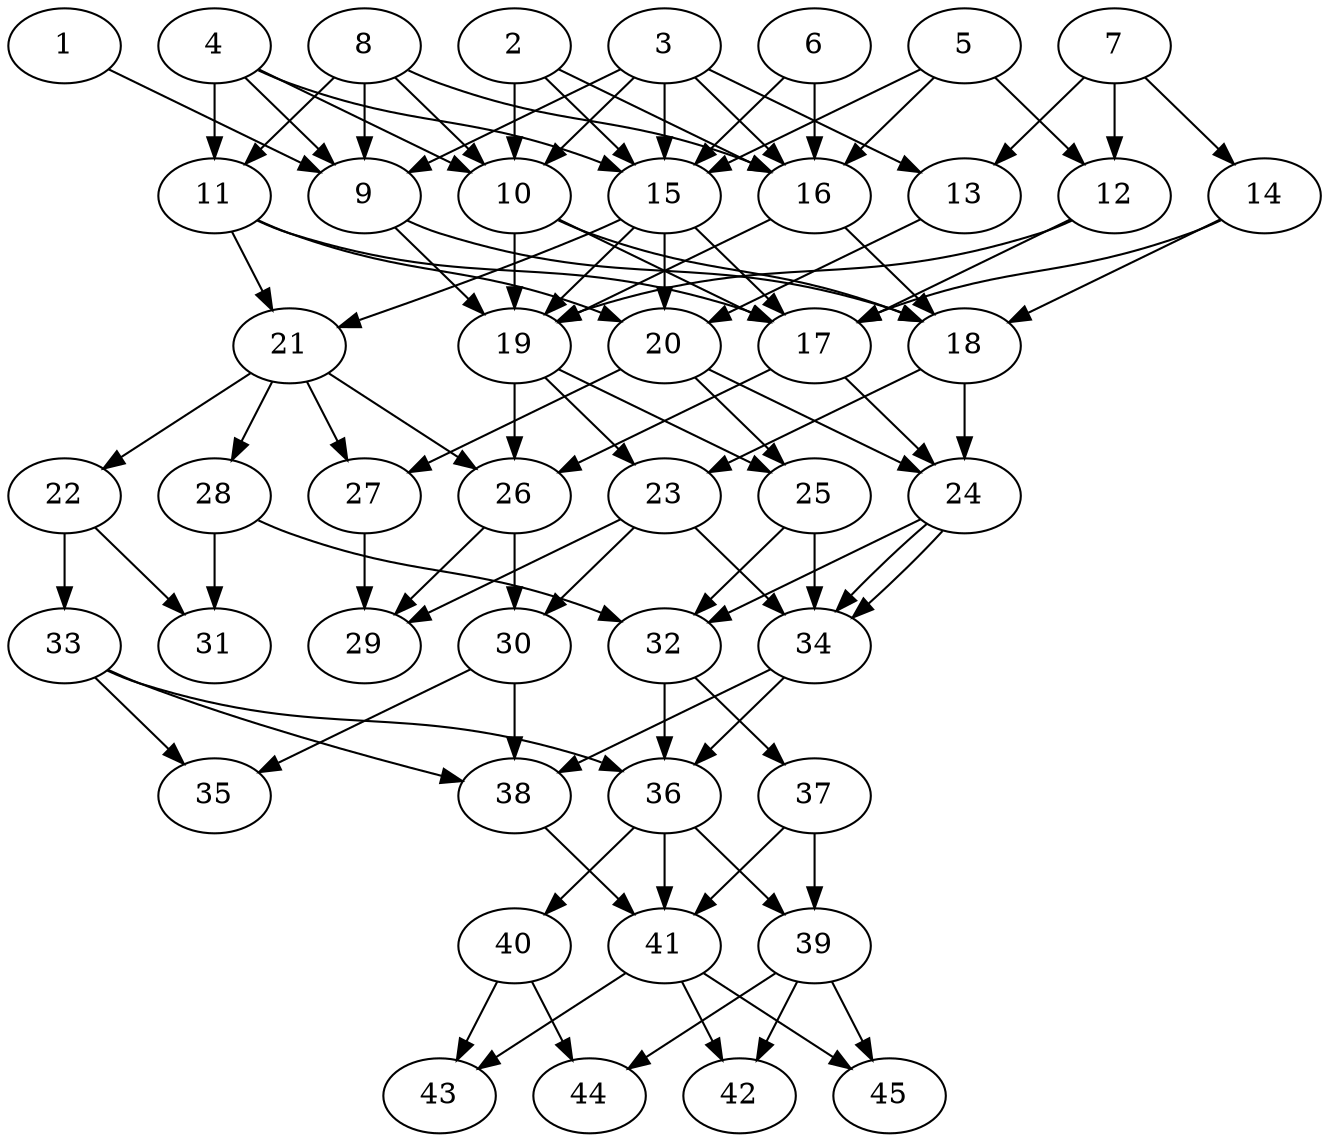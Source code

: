 // DAG automatically generated by daggen at Thu Oct  3 14:07:24 2019
// ./daggen --dot -n 45 --ccr 0.4 --fat 0.5 --regular 0.5 --density 0.7 --mindata 5242880 --maxdata 52428800 
digraph G {
  1 [size="14914560", alpha="0.14", expect_size="5965824"] 
  1 -> 9 [size ="5965824"]
  2 [size="51550720", alpha="0.11", expect_size="20620288"] 
  2 -> 10 [size ="20620288"]
  2 -> 15 [size ="20620288"]
  2 -> 16 [size ="20620288"]
  3 [size="41418240", alpha="0.00", expect_size="16567296"] 
  3 -> 9 [size ="16567296"]
  3 -> 10 [size ="16567296"]
  3 -> 13 [size ="16567296"]
  3 -> 15 [size ="16567296"]
  3 -> 16 [size ="16567296"]
  4 [size="116149760", alpha="0.16", expect_size="46459904"] 
  4 -> 9 [size ="46459904"]
  4 -> 10 [size ="46459904"]
  4 -> 11 [size ="46459904"]
  4 -> 15 [size ="46459904"]
  5 [size="113899520", alpha="0.17", expect_size="45559808"] 
  5 -> 12 [size ="45559808"]
  5 -> 15 [size ="45559808"]
  5 -> 16 [size ="45559808"]
  6 [size="48069120", alpha="0.14", expect_size="19227648"] 
  6 -> 15 [size ="19227648"]
  6 -> 16 [size ="19227648"]
  7 [size="98831360", alpha="0.15", expect_size="39532544"] 
  7 -> 12 [size ="39532544"]
  7 -> 13 [size ="39532544"]
  7 -> 14 [size ="39532544"]
  8 [size="56739840", alpha="0.14", expect_size="22695936"] 
  8 -> 9 [size ="22695936"]
  8 -> 10 [size ="22695936"]
  8 -> 11 [size ="22695936"]
  8 -> 16 [size ="22695936"]
  9 [size="53880320", alpha="0.10", expect_size="21552128"] 
  9 -> 18 [size ="21552128"]
  9 -> 19 [size ="21552128"]
  10 [size="116549120", alpha="0.13", expect_size="46619648"] 
  10 -> 17 [size ="46619648"]
  10 -> 18 [size ="46619648"]
  10 -> 19 [size ="46619648"]
  11 [size="70612480", alpha="0.19", expect_size="28244992"] 
  11 -> 17 [size ="28244992"]
  11 -> 20 [size ="28244992"]
  11 -> 21 [size ="28244992"]
  12 [size="36764160", alpha="0.19", expect_size="14705664"] 
  12 -> 17 [size ="14705664"]
  12 -> 19 [size ="14705664"]
  13 [size="100887040", alpha="0.16", expect_size="40354816"] 
  13 -> 20 [size ="40354816"]
  14 [size="102771200", alpha="0.18", expect_size="41108480"] 
  14 -> 17 [size ="41108480"]
  14 -> 18 [size ="41108480"]
  15 [size="76835840", alpha="0.17", expect_size="30734336"] 
  15 -> 17 [size ="30734336"]
  15 -> 19 [size ="30734336"]
  15 -> 20 [size ="30734336"]
  15 -> 21 [size ="30734336"]
  16 [size="58396160", alpha="0.18", expect_size="23358464"] 
  16 -> 18 [size ="23358464"]
  16 -> 19 [size ="23358464"]
  17 [size="23575040", alpha="0.15", expect_size="9430016"] 
  17 -> 24 [size ="9430016"]
  17 -> 26 [size ="9430016"]
  18 [size="110018560", alpha="0.16", expect_size="44007424"] 
  18 -> 23 [size ="44007424"]
  18 -> 24 [size ="44007424"]
  19 [size="73505280", alpha="0.06", expect_size="29402112"] 
  19 -> 23 [size ="29402112"]
  19 -> 25 [size ="29402112"]
  19 -> 26 [size ="29402112"]
  20 [size="131005440", alpha="0.00", expect_size="52402176"] 
  20 -> 24 [size ="52402176"]
  20 -> 25 [size ="52402176"]
  20 -> 27 [size ="52402176"]
  21 [size="89579520", alpha="0.16", expect_size="35831808"] 
  21 -> 22 [size ="35831808"]
  21 -> 26 [size ="35831808"]
  21 -> 27 [size ="35831808"]
  21 -> 28 [size ="35831808"]
  22 [size="83005440", alpha="0.18", expect_size="33202176"] 
  22 -> 31 [size ="33202176"]
  22 -> 33 [size ="33202176"]
  23 [size="77376000", alpha="0.04", expect_size="30950400"] 
  23 -> 29 [size ="30950400"]
  23 -> 30 [size ="30950400"]
  23 -> 34 [size ="30950400"]
  24 [size="51914240", alpha="0.08", expect_size="20765696"] 
  24 -> 32 [size ="20765696"]
  24 -> 34 [size ="20765696"]
  24 -> 34 [size ="20765696"]
  25 [size="42521600", alpha="0.09", expect_size="17008640"] 
  25 -> 32 [size ="17008640"]
  25 -> 34 [size ="17008640"]
  26 [size="27752960", alpha="0.16", expect_size="11101184"] 
  26 -> 29 [size ="11101184"]
  26 -> 30 [size ="11101184"]
  27 [size="14231040", alpha="0.18", expect_size="5692416"] 
  27 -> 29 [size ="5692416"]
  28 [size="105459200", alpha="0.07", expect_size="42183680"] 
  28 -> 31 [size ="42183680"]
  28 -> 32 [size ="42183680"]
  29 [size="82240000", alpha="0.03", expect_size="32896000"] 
  30 [size="114831360", alpha="0.16", expect_size="45932544"] 
  30 -> 35 [size ="45932544"]
  30 -> 38 [size ="45932544"]
  31 [size="117655040", alpha="0.19", expect_size="47062016"] 
  32 [size="92520960", alpha="0.07", expect_size="37008384"] 
  32 -> 36 [size ="37008384"]
  32 -> 37 [size ="37008384"]
  33 [size="77875200", alpha="0.09", expect_size="31150080"] 
  33 -> 35 [size ="31150080"]
  33 -> 36 [size ="31150080"]
  33 -> 38 [size ="31150080"]
  34 [size="102026240", alpha="0.06", expect_size="40810496"] 
  34 -> 36 [size ="40810496"]
  34 -> 38 [size ="40810496"]
  35 [size="32089600", alpha="0.14", expect_size="12835840"] 
  36 [size="86822400", alpha="0.10", expect_size="34728960"] 
  36 -> 39 [size ="34728960"]
  36 -> 40 [size ="34728960"]
  36 -> 41 [size ="34728960"]
  37 [size="65256960", alpha="0.08", expect_size="26102784"] 
  37 -> 39 [size ="26102784"]
  37 -> 41 [size ="26102784"]
  38 [size="53122560", alpha="0.01", expect_size="21249024"] 
  38 -> 41 [size ="21249024"]
  39 [size="94049280", alpha="0.06", expect_size="37619712"] 
  39 -> 42 [size ="37619712"]
  39 -> 44 [size ="37619712"]
  39 -> 45 [size ="37619712"]
  40 [size="110850560", alpha="0.10", expect_size="44340224"] 
  40 -> 43 [size ="44340224"]
  40 -> 44 [size ="44340224"]
  41 [size="89003520", alpha="0.07", expect_size="35601408"] 
  41 -> 42 [size ="35601408"]
  41 -> 43 [size ="35601408"]
  41 -> 45 [size ="35601408"]
  42 [size="86013440", alpha="0.16", expect_size="34405376"] 
  43 [size="125542400", alpha="0.16", expect_size="50216960"] 
  44 [size="59438080", alpha="0.03", expect_size="23775232"] 
  45 [size="95331840", alpha="0.14", expect_size="38132736"] 
}
